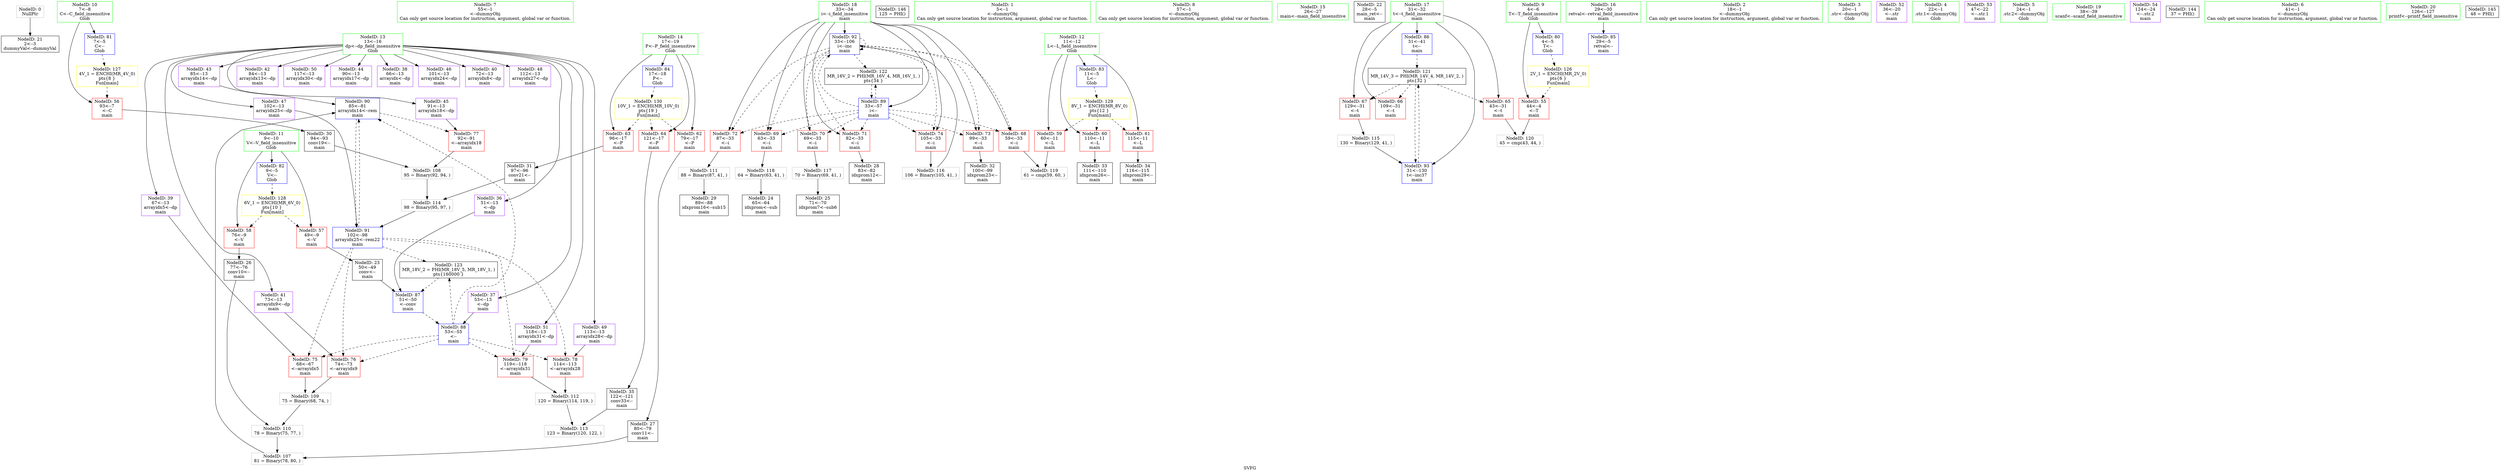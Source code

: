 digraph "SVFG" {
	label="SVFG";

	Node0x555cc35b6df0 [shape=record,color=grey,label="{NodeID: 0\nNullPtr}"];
	Node0x555cc35b6df0 -> Node0x555cc35c9d60[style=solid];
	Node0x555cc35ce6b0 [shape=record,color=blue,label="{NodeID: 90\n85\<--81\narrayidx14\<--rem\nmain\n}"];
	Node0x555cc35ce6b0 -> Node0x555cc35cdb30[style=dashed];
	Node0x555cc35ce6b0 -> Node0x555cc35ce780[style=dashed];
	Node0x555cc35b6fa0 [shape=record,color=green,label="{NodeID: 7\n55\<--1\n\<--dummyObj\nCan only get source location for instruction, argument, global var or function.}"];
	Node0x555cc35c96f0 [shape=record,color=green,label="{NodeID: 14\n17\<--19\nP\<--P_field_insensitive\nGlob }"];
	Node0x555cc35c96f0 -> Node0x555cc35ccf00[style=solid];
	Node0x555cc35c96f0 -> Node0x555cc35ccfd0[style=solid];
	Node0x555cc35c96f0 -> Node0x555cc35cd0a0[style=solid];
	Node0x555cc35c96f0 -> Node0x555cc35ce1a0[style=solid];
	Node0x555cc35c9d60 [shape=record,color=black,label="{NodeID: 21\n2\<--3\ndummyVal\<--dummyVal\n}"];
	Node0x555cc35d01e0 [shape=record,color=grey,label="{NodeID: 111\n88 = Binary(87, 41, )\n}"];
	Node0x555cc35d01e0 -> Node0x555cc35ca410[style=solid];
	Node0x555cc35ca340 [shape=record,color=black,label="{NodeID: 28\n83\<--82\nidxprom12\<--\nmain\n}"];
	Node0x555cc35d0c60 [shape=record,color=grey,label="{NodeID: 118\n64 = Binary(63, 41, )\n}"];
	Node0x555cc35d0c60 -> Node0x555cc35ca000[style=solid];
	Node0x555cc35ca8f0 [shape=record,color=black,label="{NodeID: 35\n122\<--121\nconv33\<--\nmain\n}"];
	Node0x555cc35ca8f0 -> Node0x555cc35d04e0[style=solid];
	Node0x555cc35caea0 [shape=record,color=purple,label="{NodeID: 42\n84\<--13\narrayidx13\<--dp\nmain\n}"];
	Node0x555cc35cc470 [shape=record,color=purple,label="{NodeID: 49\n113\<--13\narrayidx28\<--dp\nmain\n}"];
	Node0x555cc35cc470 -> Node0x555cc35cdc00[style=solid];
	Node0x555cc35cca20 [shape=record,color=red,label="{NodeID: 56\n93\<--7\n\<--C\nmain\n}"];
	Node0x555cc35cca20 -> Node0x555cc35ca4e0[style=solid];
	Node0x555cc35dded0 [shape=record,color=black,label="{NodeID: 146\n125 = PHI()\n}"];
	Node0x555cc35ccfd0 [shape=record,color=red,label="{NodeID: 63\n96\<--17\n\<--P\nmain\n}"];
	Node0x555cc35ccfd0 -> Node0x555cc35ca5b0[style=solid];
	Node0x555cc35cd580 [shape=record,color=red,label="{NodeID: 70\n69\<--33\n\<--i\nmain\n}"];
	Node0x555cc35cd580 -> Node0x555cc35d0ae0[style=solid];
	Node0x555cc35cdb30 [shape=record,color=red,label="{NodeID: 77\n92\<--91\n\<--arrayidx18\nmain\n}"];
	Node0x555cc35cdb30 -> Node0x555cc35cfd60[style=solid];
	Node0x555cc35ce1a0 [shape=record,color=blue,label="{NodeID: 84\n17\<--18\nP\<--\nGlob }"];
	Node0x555cc35ce1a0 -> Node0x555cc35d82f0[style=dashed];
	Node0x555cc35b5b90 [shape=record,color=green,label="{NodeID: 1\n5\<--1\n\<--dummyObj\nCan only get source location for instruction, argument, global var or function.}"];
	Node0x555cc35ce780 [shape=record,color=blue,label="{NodeID: 91\n102\<--98\narrayidx25\<--rem22\nmain\n}"];
	Node0x555cc35ce780 -> Node0x555cc35cd990[style=dashed];
	Node0x555cc35ce780 -> Node0x555cc35cda60[style=dashed];
	Node0x555cc35ce780 -> Node0x555cc35cdc00[style=dashed];
	Node0x555cc35ce780 -> Node0x555cc35cdcd0[style=dashed];
	Node0x555cc35ce780 -> Node0x555cc35ce6b0[style=dashed];
	Node0x555cc35ce780 -> Node0x555cc35d6600[style=dashed];
	Node0x555cc35b7030 [shape=record,color=green,label="{NodeID: 8\n57\<--1\n\<--dummyObj\nCan only get source location for instruction, argument, global var or function.}"];
	Node0x555cc35c97f0 [shape=record,color=green,label="{NodeID: 15\n26\<--27\nmain\<--main_field_insensitive\n}"];
	Node0x555cc35c9e60 [shape=record,color=black,label="{NodeID: 22\n28\<--5\nmain_ret\<--\nmain\n}"];
	Node0x555cc35d0360 [shape=record,color=grey,label="{NodeID: 112\n120 = Binary(114, 119, )\n}"];
	Node0x555cc35d0360 -> Node0x555cc35d04e0[style=solid];
	Node0x555cc35ca410 [shape=record,color=black,label="{NodeID: 29\n89\<--88\nidxprom16\<--sub15\nmain\n}"];
	Node0x555cc35d0de0 [shape=record,color=grey,label="{NodeID: 119\n61 = cmp(59, 60, )\n}"];
	Node0x555cc35ca9c0 [shape=record,color=purple,label="{NodeID: 36\n51\<--13\n\<--dp\nmain\n}"];
	Node0x555cc35ca9c0 -> Node0x555cc35ce440[style=solid];
	Node0x555cc35d7500 [shape=record,color=yellow,style=double,label="{NodeID: 126\n2V_1 = ENCHI(MR_2V_0)\npts\{6 \}\nFun[main]}"];
	Node0x555cc35d7500 -> Node0x555cc35cc950[style=dashed];
	Node0x555cc35caf70 [shape=record,color=purple,label="{NodeID: 43\n85\<--13\narrayidx14\<--dp\nmain\n}"];
	Node0x555cc35caf70 -> Node0x555cc35ce6b0[style=solid];
	Node0x555cc35cc540 [shape=record,color=purple,label="{NodeID: 50\n117\<--13\narrayidx30\<--dp\nmain\n}"];
	Node0x555cc35ccaf0 [shape=record,color=red,label="{NodeID: 57\n49\<--9\n\<--V\nmain\n}"];
	Node0x555cc35ccaf0 -> Node0x555cc35c9f30[style=solid];
	Node0x555cc35cd0a0 [shape=record,color=red,label="{NodeID: 64\n121\<--17\n\<--P\nmain\n}"];
	Node0x555cc35cd0a0 -> Node0x555cc35ca8f0[style=solid];
	Node0x555cc35cd650 [shape=record,color=red,label="{NodeID: 71\n82\<--33\n\<--i\nmain\n}"];
	Node0x555cc35cd650 -> Node0x555cc35ca340[style=solid];
	Node0x555cc35cdc00 [shape=record,color=red,label="{NodeID: 78\n114\<--113\n\<--arrayidx28\nmain\n}"];
	Node0x555cc35cdc00 -> Node0x555cc35d0360[style=solid];
	Node0x555cc35ce2a0 [shape=record,color=blue,label="{NodeID: 85\n29\<--5\nretval\<--\nmain\n}"];
	Node0x555cc35b6060 [shape=record,color=green,label="{NodeID: 2\n18\<--1\n\<--dummyObj\nCan only get source location for instruction, argument, global var or function.}"];
	Node0x555cc35ce850 [shape=record,color=blue,label="{NodeID: 92\n33\<--106\ni\<--inc\nmain\n}"];
	Node0x555cc35ce850 -> Node0x555cc35cd3e0[style=dashed];
	Node0x555cc35ce850 -> Node0x555cc35cd4b0[style=dashed];
	Node0x555cc35ce850 -> Node0x555cc35cd580[style=dashed];
	Node0x555cc35ce850 -> Node0x555cc35cd650[style=dashed];
	Node0x555cc35ce850 -> Node0x555cc35cd720[style=dashed];
	Node0x555cc35ce850 -> Node0x555cc35cd7f0[style=dashed];
	Node0x555cc35ce850 -> Node0x555cc35cd8c0[style=dashed];
	Node0x555cc35ce850 -> Node0x555cc35ce850[style=dashed];
	Node0x555cc35ce850 -> Node0x555cc35d6100[style=dashed];
	Node0x555cc35c8ab0 [shape=record,color=green,label="{NodeID: 9\n4\<--6\nT\<--T_field_insensitive\nGlob }"];
	Node0x555cc35c8ab0 -> Node0x555cc35cc950[style=solid];
	Node0x555cc35c8ab0 -> Node0x555cc35cdda0[style=solid];
	Node0x555cc35c98f0 [shape=record,color=green,label="{NodeID: 16\n29\<--30\nretval\<--retval_field_insensitive\nmain\n}"];
	Node0x555cc35c98f0 -> Node0x555cc35ce2a0[style=solid];
	Node0x555cc35c9f30 [shape=record,color=black,label="{NodeID: 23\n50\<--49\nconv\<--\nmain\n}"];
	Node0x555cc35c9f30 -> Node0x555cc35ce440[style=solid];
	Node0x555cc35d04e0 [shape=record,color=grey,label="{NodeID: 113\n123 = Binary(120, 122, )\n}"];
	Node0x555cc35ca4e0 [shape=record,color=black,label="{NodeID: 30\n94\<--93\nconv19\<--\nmain\n}"];
	Node0x555cc35ca4e0 -> Node0x555cc35cfd60[style=solid];
	Node0x555cc35cbba0 [shape=record,color=grey,label="{NodeID: 120\n45 = cmp(43, 44, )\n}"];
	Node0x555cc35caa90 [shape=record,color=purple,label="{NodeID: 37\n53\<--13\n\<--dp\nmain\n}"];
	Node0x555cc35caa90 -> Node0x555cc35ce510[style=solid];
	Node0x555cc35d8020 [shape=record,color=yellow,style=double,label="{NodeID: 127\n4V_1 = ENCHI(MR_4V_0)\npts\{8 \}\nFun[main]}"];
	Node0x555cc35d8020 -> Node0x555cc35cca20[style=dashed];
	Node0x555cc35cb040 [shape=record,color=purple,label="{NodeID: 44\n90\<--13\narrayidx17\<--dp\nmain\n}"];
	Node0x555cc35cc610 [shape=record,color=purple,label="{NodeID: 51\n118\<--13\narrayidx31\<--dp\nmain\n}"];
	Node0x555cc35cc610 -> Node0x555cc35cdcd0[style=solid];
	Node0x555cc35ccbc0 [shape=record,color=red,label="{NodeID: 58\n76\<--9\n\<--V\nmain\n}"];
	Node0x555cc35ccbc0 -> Node0x555cc35ca1a0[style=solid];
	Node0x555cc35cd170 [shape=record,color=red,label="{NodeID: 65\n43\<--31\n\<--t\nmain\n}"];
	Node0x555cc35cd170 -> Node0x555cc35cbba0[style=solid];
	Node0x555cc35cd720 [shape=record,color=red,label="{NodeID: 72\n87\<--33\n\<--i\nmain\n}"];
	Node0x555cc35cd720 -> Node0x555cc35d01e0[style=solid];
	Node0x555cc35cdcd0 [shape=record,color=red,label="{NodeID: 79\n119\<--118\n\<--arrayidx31\nmain\n}"];
	Node0x555cc35cdcd0 -> Node0x555cc35d0360[style=solid];
	Node0x555cc35ce370 [shape=record,color=blue,label="{NodeID: 86\n31\<--41\nt\<--\nmain\n}"];
	Node0x555cc35ce370 -> Node0x555cc35d5c00[style=dashed];
	Node0x555cc35c8770 [shape=record,color=green,label="{NodeID: 3\n20\<--1\n.str\<--dummyObj\nGlob }"];
	Node0x555cc35ce920 [shape=record,color=blue,label="{NodeID: 93\n31\<--130\nt\<--inc37\nmain\n}"];
	Node0x555cc35ce920 -> Node0x555cc35d5c00[style=dashed];
	Node0x555cc35c8b80 [shape=record,color=green,label="{NodeID: 10\n7\<--8\nC\<--C_field_insensitive\nGlob }"];
	Node0x555cc35c8b80 -> Node0x555cc35cca20[style=solid];
	Node0x555cc35c8b80 -> Node0x555cc35cdea0[style=solid];
	Node0x555cc35c99c0 [shape=record,color=green,label="{NodeID: 17\n31\<--32\nt\<--t_field_insensitive\nmain\n}"];
	Node0x555cc35c99c0 -> Node0x555cc35cd170[style=solid];
	Node0x555cc35c99c0 -> Node0x555cc35cd240[style=solid];
	Node0x555cc35c99c0 -> Node0x555cc35cd310[style=solid];
	Node0x555cc35c99c0 -> Node0x555cc35ce370[style=solid];
	Node0x555cc35c99c0 -> Node0x555cc35ce920[style=solid];
	Node0x555cc35cfc20 [shape=record,color=grey,label="{NodeID: 107\n81 = Binary(78, 80, )\n}"];
	Node0x555cc35cfc20 -> Node0x555cc35ce6b0[style=solid];
	Node0x555cc35ca000 [shape=record,color=black,label="{NodeID: 24\n65\<--64\nidxprom\<--sub\nmain\n}"];
	Node0x555cc35d0660 [shape=record,color=grey,label="{NodeID: 114\n98 = Binary(95, 97, )\n}"];
	Node0x555cc35d0660 -> Node0x555cc35ce780[style=solid];
	Node0x555cc35ca5b0 [shape=record,color=black,label="{NodeID: 31\n97\<--96\nconv21\<--\nmain\n}"];
	Node0x555cc35ca5b0 -> Node0x555cc35d0660[style=solid];
	Node0x555cc35d5c00 [shape=record,color=black,label="{NodeID: 121\nMR_14V_3 = PHI(MR_14V_4, MR_14V_2, )\npts\{32 \}\n}"];
	Node0x555cc35d5c00 -> Node0x555cc35cd170[style=dashed];
	Node0x555cc35d5c00 -> Node0x555cc35cd240[style=dashed];
	Node0x555cc35d5c00 -> Node0x555cc35cd310[style=dashed];
	Node0x555cc35d5c00 -> Node0x555cc35ce920[style=dashed];
	Node0x555cc35cab60 [shape=record,color=purple,label="{NodeID: 38\n66\<--13\narrayidx\<--dp\nmain\n}"];
	Node0x555cc35d8100 [shape=record,color=yellow,style=double,label="{NodeID: 128\n6V_1 = ENCHI(MR_6V_0)\npts\{10 \}\nFun[main]}"];
	Node0x555cc35d8100 -> Node0x555cc35ccaf0[style=dashed];
	Node0x555cc35d8100 -> Node0x555cc35ccbc0[style=dashed];
	Node0x555cc35cb110 [shape=record,color=purple,label="{NodeID: 45\n91\<--13\narrayidx18\<--dp\nmain\n}"];
	Node0x555cc35cb110 -> Node0x555cc35cdb30[style=solid];
	Node0x555cc35cc6e0 [shape=record,color=purple,label="{NodeID: 52\n36\<--20\n\<--.str\nmain\n}"];
	Node0x555cc35ccc90 [shape=record,color=red,label="{NodeID: 59\n60\<--11\n\<--L\nmain\n}"];
	Node0x555cc35ccc90 -> Node0x555cc35d0de0[style=solid];
	Node0x555cc35cd240 [shape=record,color=red,label="{NodeID: 66\n109\<--31\n\<--t\nmain\n}"];
	Node0x555cc35cd7f0 [shape=record,color=red,label="{NodeID: 73\n99\<--33\n\<--i\nmain\n}"];
	Node0x555cc35cd7f0 -> Node0x555cc35ca680[style=solid];
	Node0x555cc35cdda0 [shape=record,color=blue,label="{NodeID: 80\n4\<--5\nT\<--\nGlob }"];
	Node0x555cc35cdda0 -> Node0x555cc35d7500[style=dashed];
	Node0x555cc35ce440 [shape=record,color=blue,label="{NodeID: 87\n51\<--50\n\<--conv\nmain\n}"];
	Node0x555cc35ce440 -> Node0x555cc35ce510[style=dashed];
	Node0x555cc35c8800 [shape=record,color=green,label="{NodeID: 4\n22\<--1\n.str.1\<--dummyObj\nGlob }"];
	Node0x555cc35c94a0 [shape=record,color=green,label="{NodeID: 11\n9\<--10\nV\<--V_field_insensitive\nGlob }"];
	Node0x555cc35c94a0 -> Node0x555cc35ccaf0[style=solid];
	Node0x555cc35c94a0 -> Node0x555cc35ccbc0[style=solid];
	Node0x555cc35c94a0 -> Node0x555cc35cdfa0[style=solid];
	Node0x555cc35c9a90 [shape=record,color=green,label="{NodeID: 18\n33\<--34\ni\<--i_field_insensitive\nmain\n}"];
	Node0x555cc35c9a90 -> Node0x555cc35cd3e0[style=solid];
	Node0x555cc35c9a90 -> Node0x555cc35cd4b0[style=solid];
	Node0x555cc35c9a90 -> Node0x555cc35cd580[style=solid];
	Node0x555cc35c9a90 -> Node0x555cc35cd650[style=solid];
	Node0x555cc35c9a90 -> Node0x555cc35cd720[style=solid];
	Node0x555cc35c9a90 -> Node0x555cc35cd7f0[style=solid];
	Node0x555cc35c9a90 -> Node0x555cc35cd8c0[style=solid];
	Node0x555cc35c9a90 -> Node0x555cc35ce5e0[style=solid];
	Node0x555cc35c9a90 -> Node0x555cc35ce850[style=solid];
	Node0x555cc35cfd60 [shape=record,color=grey,label="{NodeID: 108\n95 = Binary(92, 94, )\n}"];
	Node0x555cc35cfd60 -> Node0x555cc35d0660[style=solid];
	Node0x555cc35ca0d0 [shape=record,color=black,label="{NodeID: 25\n71\<--70\nidxprom7\<--sub6\nmain\n}"];
	Node0x555cc35d07e0 [shape=record,color=grey,label="{NodeID: 115\n130 = Binary(129, 41, )\n}"];
	Node0x555cc35d07e0 -> Node0x555cc35ce920[style=solid];
	Node0x555cc35ca680 [shape=record,color=black,label="{NodeID: 32\n100\<--99\nidxprom23\<--\nmain\n}"];
	Node0x555cc35d6100 [shape=record,color=black,label="{NodeID: 122\nMR_16V_2 = PHI(MR_16V_4, MR_16V_1, )\npts\{34 \}\n}"];
	Node0x555cc35d6100 -> Node0x555cc35ce5e0[style=dashed];
	Node0x555cc35cac30 [shape=record,color=purple,label="{NodeID: 39\n67\<--13\narrayidx5\<--dp\nmain\n}"];
	Node0x555cc35cac30 -> Node0x555cc35cd990[style=solid];
	Node0x555cc35d8210 [shape=record,color=yellow,style=double,label="{NodeID: 129\n8V_1 = ENCHI(MR_8V_0)\npts\{12 \}\nFun[main]}"];
	Node0x555cc35d8210 -> Node0x555cc35ccc90[style=dashed];
	Node0x555cc35d8210 -> Node0x555cc35ccd60[style=dashed];
	Node0x555cc35d8210 -> Node0x555cc35cce30[style=dashed];
	Node0x555cc35cb1e0 [shape=record,color=purple,label="{NodeID: 46\n101\<--13\narrayidx24\<--dp\nmain\n}"];
	Node0x555cc35cc7b0 [shape=record,color=purple,label="{NodeID: 53\n47\<--22\n\<--.str.1\nmain\n}"];
	Node0x555cc35ccd60 [shape=record,color=red,label="{NodeID: 60\n110\<--11\n\<--L\nmain\n}"];
	Node0x555cc35ccd60 -> Node0x555cc35ca750[style=solid];
	Node0x555cc35cd310 [shape=record,color=red,label="{NodeID: 67\n129\<--31\n\<--t\nmain\n}"];
	Node0x555cc35cd310 -> Node0x555cc35d07e0[style=solid];
	Node0x555cc35cd8c0 [shape=record,color=red,label="{NodeID: 74\n105\<--33\n\<--i\nmain\n}"];
	Node0x555cc35cd8c0 -> Node0x555cc35d0960[style=solid];
	Node0x555cc35cdea0 [shape=record,color=blue,label="{NodeID: 81\n7\<--5\nC\<--\nGlob }"];
	Node0x555cc35cdea0 -> Node0x555cc35d8020[style=dashed];
	Node0x555cc35ce510 [shape=record,color=blue,label="{NodeID: 88\n53\<--55\n\<--\nmain\n}"];
	Node0x555cc35ce510 -> Node0x555cc35cd990[style=dashed];
	Node0x555cc35ce510 -> Node0x555cc35cda60[style=dashed];
	Node0x555cc35ce510 -> Node0x555cc35cdc00[style=dashed];
	Node0x555cc35ce510 -> Node0x555cc35cdcd0[style=dashed];
	Node0x555cc35ce510 -> Node0x555cc35ce6b0[style=dashed];
	Node0x555cc35ce510 -> Node0x555cc35d6600[style=dashed];
	Node0x555cc35b6e80 [shape=record,color=green,label="{NodeID: 5\n24\<--1\n.str.2\<--dummyObj\nGlob }"];
	Node0x555cc35c9530 [shape=record,color=green,label="{NodeID: 12\n11\<--12\nL\<--L_field_insensitive\nGlob }"];
	Node0x555cc35c9530 -> Node0x555cc35ccc90[style=solid];
	Node0x555cc35c9530 -> Node0x555cc35ccd60[style=solid];
	Node0x555cc35c9530 -> Node0x555cc35cce30[style=solid];
	Node0x555cc35c9530 -> Node0x555cc35ce0a0[style=solid];
	Node0x555cc35c9b60 [shape=record,color=green,label="{NodeID: 19\n38\<--39\nscanf\<--scanf_field_insensitive\n}"];
	Node0x555cc35cfee0 [shape=record,color=grey,label="{NodeID: 109\n75 = Binary(68, 74, )\n}"];
	Node0x555cc35cfee0 -> Node0x555cc35d0060[style=solid];
	Node0x555cc35ca1a0 [shape=record,color=black,label="{NodeID: 26\n77\<--76\nconv10\<--\nmain\n}"];
	Node0x555cc35ca1a0 -> Node0x555cc35d0060[style=solid];
	Node0x555cc35d0960 [shape=record,color=grey,label="{NodeID: 116\n106 = Binary(105, 41, )\n}"];
	Node0x555cc35d0960 -> Node0x555cc35ce850[style=solid];
	Node0x555cc35ca750 [shape=record,color=black,label="{NodeID: 33\n111\<--110\nidxprom26\<--\nmain\n}"];
	Node0x555cc35d6600 [shape=record,color=black,label="{NodeID: 123\nMR_18V_2 = PHI(MR_18V_5, MR_18V_1, )\npts\{160000 \}\n}"];
	Node0x555cc35d6600 -> Node0x555cc35ce440[style=dashed];
	Node0x555cc35cad00 [shape=record,color=purple,label="{NodeID: 40\n72\<--13\narrayidx8\<--dp\nmain\n}"];
	Node0x555cc35d82f0 [shape=record,color=yellow,style=double,label="{NodeID: 130\n10V_1 = ENCHI(MR_10V_0)\npts\{19 \}\nFun[main]}"];
	Node0x555cc35d82f0 -> Node0x555cc35ccf00[style=dashed];
	Node0x555cc35d82f0 -> Node0x555cc35ccfd0[style=dashed];
	Node0x555cc35d82f0 -> Node0x555cc35cd0a0[style=dashed];
	Node0x555cc35cb2b0 [shape=record,color=purple,label="{NodeID: 47\n102\<--13\narrayidx25\<--dp\nmain\n}"];
	Node0x555cc35cb2b0 -> Node0x555cc35ce780[style=solid];
	Node0x555cc35cc880 [shape=record,color=purple,label="{NodeID: 54\n124\<--24\n\<--.str.2\nmain\n}"];
	Node0x555cc345db60 [shape=record,color=black,label="{NodeID: 144\n37 = PHI()\n}"];
	Node0x555cc35cce30 [shape=record,color=red,label="{NodeID: 61\n115\<--11\n\<--L\nmain\n}"];
	Node0x555cc35cce30 -> Node0x555cc35ca820[style=solid];
	Node0x555cc35cd3e0 [shape=record,color=red,label="{NodeID: 68\n59\<--33\n\<--i\nmain\n}"];
	Node0x555cc35cd3e0 -> Node0x555cc35d0de0[style=solid];
	Node0x555cc35cd990 [shape=record,color=red,label="{NodeID: 75\n68\<--67\n\<--arrayidx5\nmain\n}"];
	Node0x555cc35cd990 -> Node0x555cc35cfee0[style=solid];
	Node0x555cc35cdfa0 [shape=record,color=blue,label="{NodeID: 82\n9\<--5\nV\<--\nGlob }"];
	Node0x555cc35cdfa0 -> Node0x555cc35d8100[style=dashed];
	Node0x555cc35ce5e0 [shape=record,color=blue,label="{NodeID: 89\n33\<--57\ni\<--\nmain\n}"];
	Node0x555cc35ce5e0 -> Node0x555cc35cd3e0[style=dashed];
	Node0x555cc35ce5e0 -> Node0x555cc35cd4b0[style=dashed];
	Node0x555cc35ce5e0 -> Node0x555cc35cd580[style=dashed];
	Node0x555cc35ce5e0 -> Node0x555cc35cd650[style=dashed];
	Node0x555cc35ce5e0 -> Node0x555cc35cd720[style=dashed];
	Node0x555cc35ce5e0 -> Node0x555cc35cd7f0[style=dashed];
	Node0x555cc35ce5e0 -> Node0x555cc35cd8c0[style=dashed];
	Node0x555cc35ce5e0 -> Node0x555cc35ce850[style=dashed];
	Node0x555cc35ce5e0 -> Node0x555cc35d6100[style=dashed];
	Node0x555cc35b6f10 [shape=record,color=green,label="{NodeID: 6\n41\<--1\n\<--dummyObj\nCan only get source location for instruction, argument, global var or function.}"];
	Node0x555cc35c95f0 [shape=record,color=green,label="{NodeID: 13\n13\<--16\ndp\<--dp_field_insensitive\nGlob }"];
	Node0x555cc35c95f0 -> Node0x555cc35ca9c0[style=solid];
	Node0x555cc35c95f0 -> Node0x555cc35caa90[style=solid];
	Node0x555cc35c95f0 -> Node0x555cc35cab60[style=solid];
	Node0x555cc35c95f0 -> Node0x555cc35cac30[style=solid];
	Node0x555cc35c95f0 -> Node0x555cc35cad00[style=solid];
	Node0x555cc35c95f0 -> Node0x555cc35cadd0[style=solid];
	Node0x555cc35c95f0 -> Node0x555cc35caea0[style=solid];
	Node0x555cc35c95f0 -> Node0x555cc35caf70[style=solid];
	Node0x555cc35c95f0 -> Node0x555cc35cb040[style=solid];
	Node0x555cc35c95f0 -> Node0x555cc35cb110[style=solid];
	Node0x555cc35c95f0 -> Node0x555cc35cb1e0[style=solid];
	Node0x555cc35c95f0 -> Node0x555cc35cb2b0[style=solid];
	Node0x555cc35c95f0 -> Node0x555cc35cc3a0[style=solid];
	Node0x555cc35c95f0 -> Node0x555cc35cc470[style=solid];
	Node0x555cc35c95f0 -> Node0x555cc35cc540[style=solid];
	Node0x555cc35c95f0 -> Node0x555cc35cc610[style=solid];
	Node0x555cc35c9c60 [shape=record,color=green,label="{NodeID: 20\n126\<--127\nprintf\<--printf_field_insensitive\n}"];
	Node0x555cc35d0060 [shape=record,color=grey,label="{NodeID: 110\n78 = Binary(75, 77, )\n}"];
	Node0x555cc35d0060 -> Node0x555cc35cfc20[style=solid];
	Node0x555cc35ca270 [shape=record,color=black,label="{NodeID: 27\n80\<--79\nconv11\<--\nmain\n}"];
	Node0x555cc35ca270 -> Node0x555cc35cfc20[style=solid];
	Node0x555cc35d0ae0 [shape=record,color=grey,label="{NodeID: 117\n70 = Binary(69, 41, )\n}"];
	Node0x555cc35d0ae0 -> Node0x555cc35ca0d0[style=solid];
	Node0x555cc35ca820 [shape=record,color=black,label="{NodeID: 34\n116\<--115\nidxprom29\<--\nmain\n}"];
	Node0x555cc35cadd0 [shape=record,color=purple,label="{NodeID: 41\n73\<--13\narrayidx9\<--dp\nmain\n}"];
	Node0x555cc35cadd0 -> Node0x555cc35cda60[style=solid];
	Node0x555cc35cc3a0 [shape=record,color=purple,label="{NodeID: 48\n112\<--13\narrayidx27\<--dp\nmain\n}"];
	Node0x555cc35cc950 [shape=record,color=red,label="{NodeID: 55\n44\<--4\n\<--T\nmain\n}"];
	Node0x555cc35cc950 -> Node0x555cc35cbba0[style=solid];
	Node0x555cc35dddd0 [shape=record,color=black,label="{NodeID: 145\n48 = PHI()\n}"];
	Node0x555cc35ccf00 [shape=record,color=red,label="{NodeID: 62\n79\<--17\n\<--P\nmain\n}"];
	Node0x555cc35ccf00 -> Node0x555cc35ca270[style=solid];
	Node0x555cc35cd4b0 [shape=record,color=red,label="{NodeID: 69\n63\<--33\n\<--i\nmain\n}"];
	Node0x555cc35cd4b0 -> Node0x555cc35d0c60[style=solid];
	Node0x555cc35cda60 [shape=record,color=red,label="{NodeID: 76\n74\<--73\n\<--arrayidx9\nmain\n}"];
	Node0x555cc35cda60 -> Node0x555cc35cfee0[style=solid];
	Node0x555cc35ce0a0 [shape=record,color=blue,label="{NodeID: 83\n11\<--5\nL\<--\nGlob }"];
	Node0x555cc35ce0a0 -> Node0x555cc35d8210[style=dashed];
}

